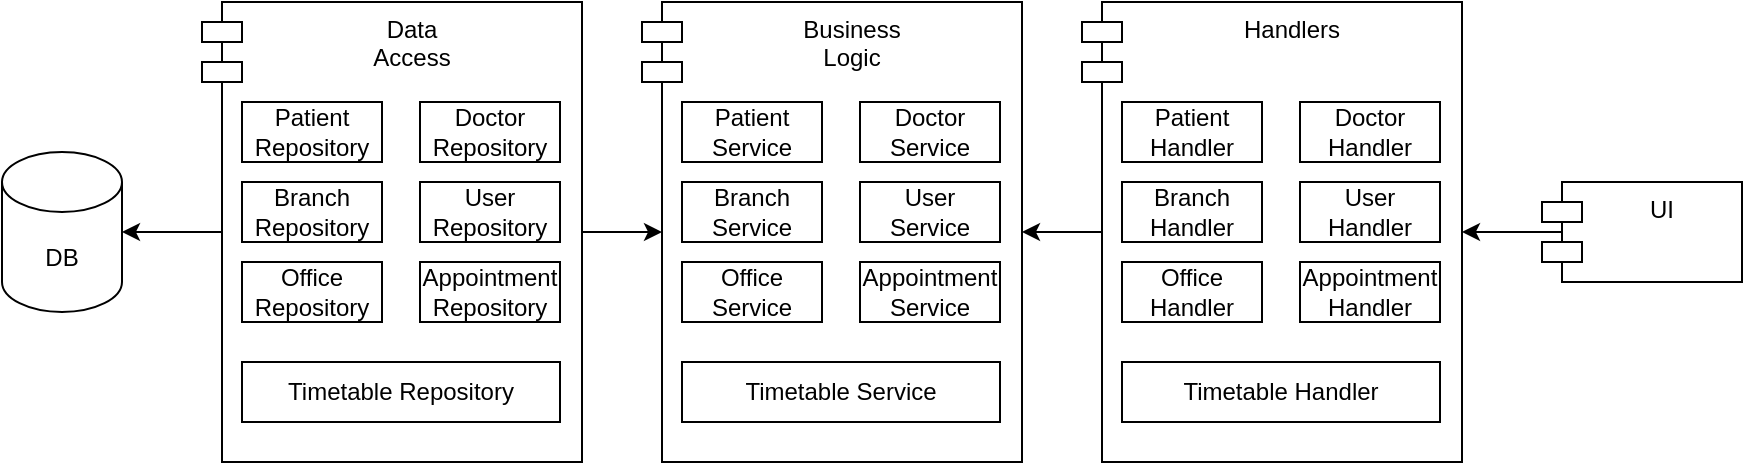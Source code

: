 <mxfile version="21.6.8" type="device">
  <diagram name="Страница — 1" id="cqY1AdwD4DHyfUYEmchp">
    <mxGraphModel dx="2021" dy="589" grid="1" gridSize="10" guides="1" tooltips="1" connect="1" arrows="1" fold="1" page="1" pageScale="1" pageWidth="827" pageHeight="1169" math="0" shadow="0">
      <root>
        <mxCell id="0" />
        <mxCell id="1" parent="0" />
        <mxCell id="wveBwL18WT60hiXL_y53-7" value="" style="edgeStyle=orthogonalEdgeStyle;rounded=0;orthogonalLoop=1;jettySize=auto;html=1;exitX=0;exitY=0.5;exitDx=10;exitDy=0;exitPerimeter=0;" parent="1" source="wveBwL18WT60hiXL_y53-1" target="wveBwL18WT60hiXL_y53-2" edge="1">
          <mxGeometry relative="1" as="geometry" />
        </mxCell>
        <mxCell id="wveBwL18WT60hiXL_y53-1" value="Handlers" style="shape=module;align=left;spacingLeft=20;align=center;verticalAlign=top;whiteSpace=wrap;html=1;" parent="1" vertex="1">
          <mxGeometry x="490" y="140" width="190" height="230" as="geometry" />
        </mxCell>
        <mxCell id="wveBwL18WT60hiXL_y53-2" value="Business&lt;br&gt;Logic" style="shape=module;align=left;spacingLeft=20;align=center;verticalAlign=top;whiteSpace=wrap;html=1;" parent="1" vertex="1">
          <mxGeometry x="270" y="140" width="190" height="230" as="geometry" />
        </mxCell>
        <mxCell id="wveBwL18WT60hiXL_y53-5" value="" style="edgeStyle=orthogonalEdgeStyle;rounded=0;orthogonalLoop=1;jettySize=auto;html=1;exitX=0;exitY=0.5;exitDx=10;exitDy=0;exitPerimeter=0;" parent="1" source="wveBwL18WT60hiXL_y53-3" target="wveBwL18WT60hiXL_y53-4" edge="1">
          <mxGeometry relative="1" as="geometry" />
        </mxCell>
        <mxCell id="wveBwL18WT60hiXL_y53-6" value="" style="edgeStyle=orthogonalEdgeStyle;rounded=0;orthogonalLoop=1;jettySize=auto;html=1;entryX=0;entryY=0.5;entryDx=10;entryDy=0;entryPerimeter=0;" parent="1" source="wveBwL18WT60hiXL_y53-3" target="wveBwL18WT60hiXL_y53-2" edge="1">
          <mxGeometry relative="1" as="geometry" />
        </mxCell>
        <mxCell id="wveBwL18WT60hiXL_y53-3" value="Data&lt;br&gt;Access" style="shape=module;align=left;spacingLeft=20;align=center;verticalAlign=top;whiteSpace=wrap;html=1;" parent="1" vertex="1">
          <mxGeometry x="50" y="140" width="190" height="230" as="geometry" />
        </mxCell>
        <mxCell id="wveBwL18WT60hiXL_y53-4" value="DB" style="shape=cylinder3;whiteSpace=wrap;html=1;boundedLbl=1;backgroundOutline=1;size=15;" parent="1" vertex="1">
          <mxGeometry x="-50" y="215" width="60" height="80" as="geometry" />
        </mxCell>
        <mxCell id="wveBwL18WT60hiXL_y53-9" value="" style="edgeStyle=orthogonalEdgeStyle;rounded=0;orthogonalLoop=1;jettySize=auto;html=1;exitX=0.106;exitY=0.499;exitDx=0;exitDy=0;exitPerimeter=0;" parent="1" source="wveBwL18WT60hiXL_y53-8" target="wveBwL18WT60hiXL_y53-1" edge="1">
          <mxGeometry relative="1" as="geometry" />
        </mxCell>
        <mxCell id="wveBwL18WT60hiXL_y53-8" value="UI" style="shape=module;align=left;spacingLeft=20;align=center;verticalAlign=top;whiteSpace=wrap;html=1;" parent="1" vertex="1">
          <mxGeometry x="720" y="230" width="100" height="50" as="geometry" />
        </mxCell>
        <mxCell id="mBziBKL6Zbz12NIJ8GRc-1" value="Patient Service" style="html=1;whiteSpace=wrap;" vertex="1" parent="1">
          <mxGeometry x="290" y="190" width="70" height="30" as="geometry" />
        </mxCell>
        <mxCell id="mBziBKL6Zbz12NIJ8GRc-2" value="Doctor Service" style="html=1;whiteSpace=wrap;" vertex="1" parent="1">
          <mxGeometry x="379" y="190" width="70" height="30" as="geometry" />
        </mxCell>
        <mxCell id="mBziBKL6Zbz12NIJ8GRc-3" value="Branch Service" style="html=1;whiteSpace=wrap;" vertex="1" parent="1">
          <mxGeometry x="290" y="230" width="70" height="30" as="geometry" />
        </mxCell>
        <mxCell id="mBziBKL6Zbz12NIJ8GRc-4" value="User Service" style="html=1;whiteSpace=wrap;" vertex="1" parent="1">
          <mxGeometry x="379" y="230" width="70" height="30" as="geometry" />
        </mxCell>
        <mxCell id="mBziBKL6Zbz12NIJ8GRc-5" value="Office Service" style="html=1;whiteSpace=wrap;" vertex="1" parent="1">
          <mxGeometry x="290" y="270" width="70" height="30" as="geometry" />
        </mxCell>
        <mxCell id="mBziBKL6Zbz12NIJ8GRc-6" value="Timetable Service" style="html=1;whiteSpace=wrap;" vertex="1" parent="1">
          <mxGeometry x="290" y="320" width="159" height="30" as="geometry" />
        </mxCell>
        <mxCell id="mBziBKL6Zbz12NIJ8GRc-7" value="Appointment Service" style="html=1;whiteSpace=wrap;" vertex="1" parent="1">
          <mxGeometry x="379" y="270" width="70" height="30" as="geometry" />
        </mxCell>
        <mxCell id="mBziBKL6Zbz12NIJ8GRc-30" value="Patient Repository" style="html=1;whiteSpace=wrap;" vertex="1" parent="1">
          <mxGeometry x="70" y="190" width="70" height="30" as="geometry" />
        </mxCell>
        <mxCell id="mBziBKL6Zbz12NIJ8GRc-31" value="Doctor Repository" style="html=1;whiteSpace=wrap;" vertex="1" parent="1">
          <mxGeometry x="159" y="190" width="70" height="30" as="geometry" />
        </mxCell>
        <mxCell id="mBziBKL6Zbz12NIJ8GRc-32" value="Branch Repository" style="html=1;whiteSpace=wrap;" vertex="1" parent="1">
          <mxGeometry x="70" y="230" width="70" height="30" as="geometry" />
        </mxCell>
        <mxCell id="mBziBKL6Zbz12NIJ8GRc-33" value="User Repository" style="html=1;whiteSpace=wrap;" vertex="1" parent="1">
          <mxGeometry x="159" y="230" width="70" height="30" as="geometry" />
        </mxCell>
        <mxCell id="mBziBKL6Zbz12NIJ8GRc-34" value="Office Repository" style="html=1;whiteSpace=wrap;" vertex="1" parent="1">
          <mxGeometry x="70" y="270" width="70" height="30" as="geometry" />
        </mxCell>
        <mxCell id="mBziBKL6Zbz12NIJ8GRc-35" value="Timetable Repository" style="html=1;whiteSpace=wrap;" vertex="1" parent="1">
          <mxGeometry x="70" y="320" width="159" height="30" as="geometry" />
        </mxCell>
        <mxCell id="mBziBKL6Zbz12NIJ8GRc-36" value="Appointment Repository" style="html=1;whiteSpace=wrap;" vertex="1" parent="1">
          <mxGeometry x="159" y="270" width="70" height="30" as="geometry" />
        </mxCell>
        <mxCell id="mBziBKL6Zbz12NIJ8GRc-44" value="Patient Handler" style="html=1;whiteSpace=wrap;" vertex="1" parent="1">
          <mxGeometry x="510" y="190" width="70" height="30" as="geometry" />
        </mxCell>
        <mxCell id="mBziBKL6Zbz12NIJ8GRc-45" value="Doctor Handler" style="html=1;whiteSpace=wrap;" vertex="1" parent="1">
          <mxGeometry x="599" y="190" width="70" height="30" as="geometry" />
        </mxCell>
        <mxCell id="mBziBKL6Zbz12NIJ8GRc-46" value="Branch Handler" style="html=1;whiteSpace=wrap;" vertex="1" parent="1">
          <mxGeometry x="510" y="230" width="70" height="30" as="geometry" />
        </mxCell>
        <mxCell id="mBziBKL6Zbz12NIJ8GRc-47" value="User Handler" style="html=1;whiteSpace=wrap;" vertex="1" parent="1">
          <mxGeometry x="599" y="230" width="70" height="30" as="geometry" />
        </mxCell>
        <mxCell id="mBziBKL6Zbz12NIJ8GRc-48" value="Office Handler" style="html=1;whiteSpace=wrap;" vertex="1" parent="1">
          <mxGeometry x="510" y="270" width="70" height="30" as="geometry" />
        </mxCell>
        <mxCell id="mBziBKL6Zbz12NIJ8GRc-49" value="Timetable Handler" style="html=1;whiteSpace=wrap;" vertex="1" parent="1">
          <mxGeometry x="510" y="320" width="159" height="30" as="geometry" />
        </mxCell>
        <mxCell id="mBziBKL6Zbz12NIJ8GRc-50" value="Appointment Handler" style="html=1;whiteSpace=wrap;" vertex="1" parent="1">
          <mxGeometry x="599" y="270" width="70" height="30" as="geometry" />
        </mxCell>
      </root>
    </mxGraphModel>
  </diagram>
</mxfile>
